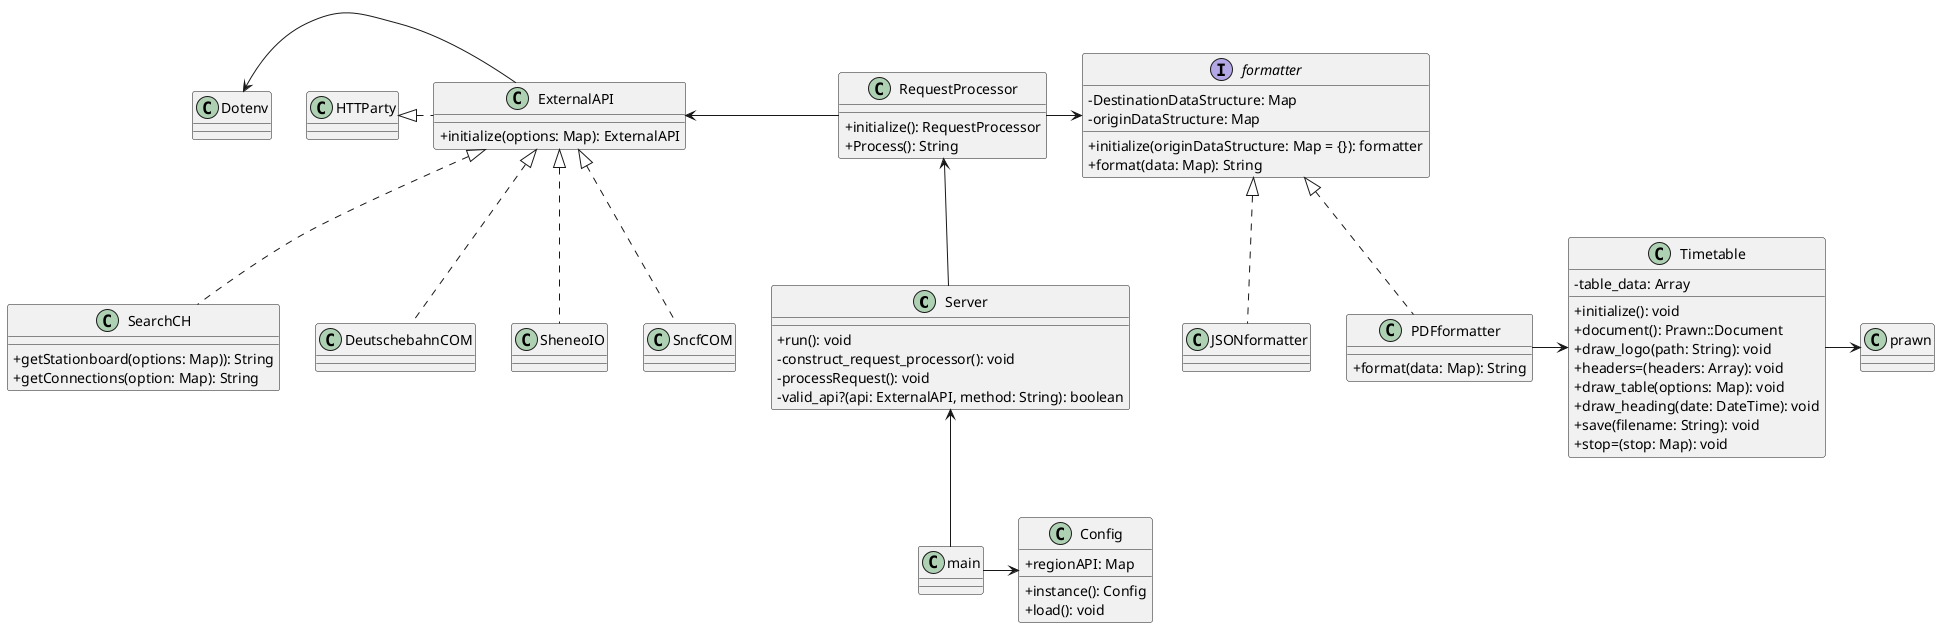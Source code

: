 @startuml Data Generator
skinparam classAttributeIconSize 0

class Server{
+ run(): void
- construct_request_processor(): void
- processRequest(): void
- valid_api?(api: ExternalAPI, method: String): boolean
}

class RequestProcessor{
    + initialize(): RequestProcessor
    + Process(): String
}

class ExternalAPI{
    + initialize(options: Map): ExternalAPI
}

class SearchCH{
    + getStationboard(options: Map)): String
    + getConnections(option: Map): String
}

interface formatter{
    - DestinationDataStructure: Map
    - originDataStructure: Map
    + initialize(originDataStructure: Map = {}): formatter
    + format(data: Map): String
}

class DeutschebahnCOM {
}

class SheneoIO {
}

class SncfCOM{
}

class JSONformatter{
}

class PDFformatter{
    + format(data: Map): String
}

class Timetable {
  - table_data: Array
  + initialize(): void
  + document(): Prawn::Document
  + draw_logo(path: String): void
  + headers=(headers: Array): void
  + draw_table(options: Map): void
  + draw_heading(date: DateTime): void
  + save(filename: String): void
  + stop=(stop: Map): void
}


class Dotenv{
}

'Singleton
class Config{
    'available regions will have one or more API classes associated with it
    + regionAPI: Map
    + instance(): Config
    + load(): void
}

RequestProcessor -right-> formatter
formatter <|.. JSONformatter
formatter <|.. PDFformatter

PDFformatter -right-> Timetable

ExternalAPI .left.|> HTTParty
SearchCH .up.|> ExternalAPI
DeutschebahnCOM .up.|> ExternalAPI
SheneoIO .up.|> ExternalAPI
SncfCOM .up.|> ExternalAPI

Server -up-> RequestProcessor
RequestProcessor -left-> ExternalAPI

'Dotenv file not a class
ExternalAPI -left-> Dotenv

'Main will be just a file, maybe called index, doesn't really matter
main -up-> Server
main -right-> Config
Timetable -right-> prawn

@enduml